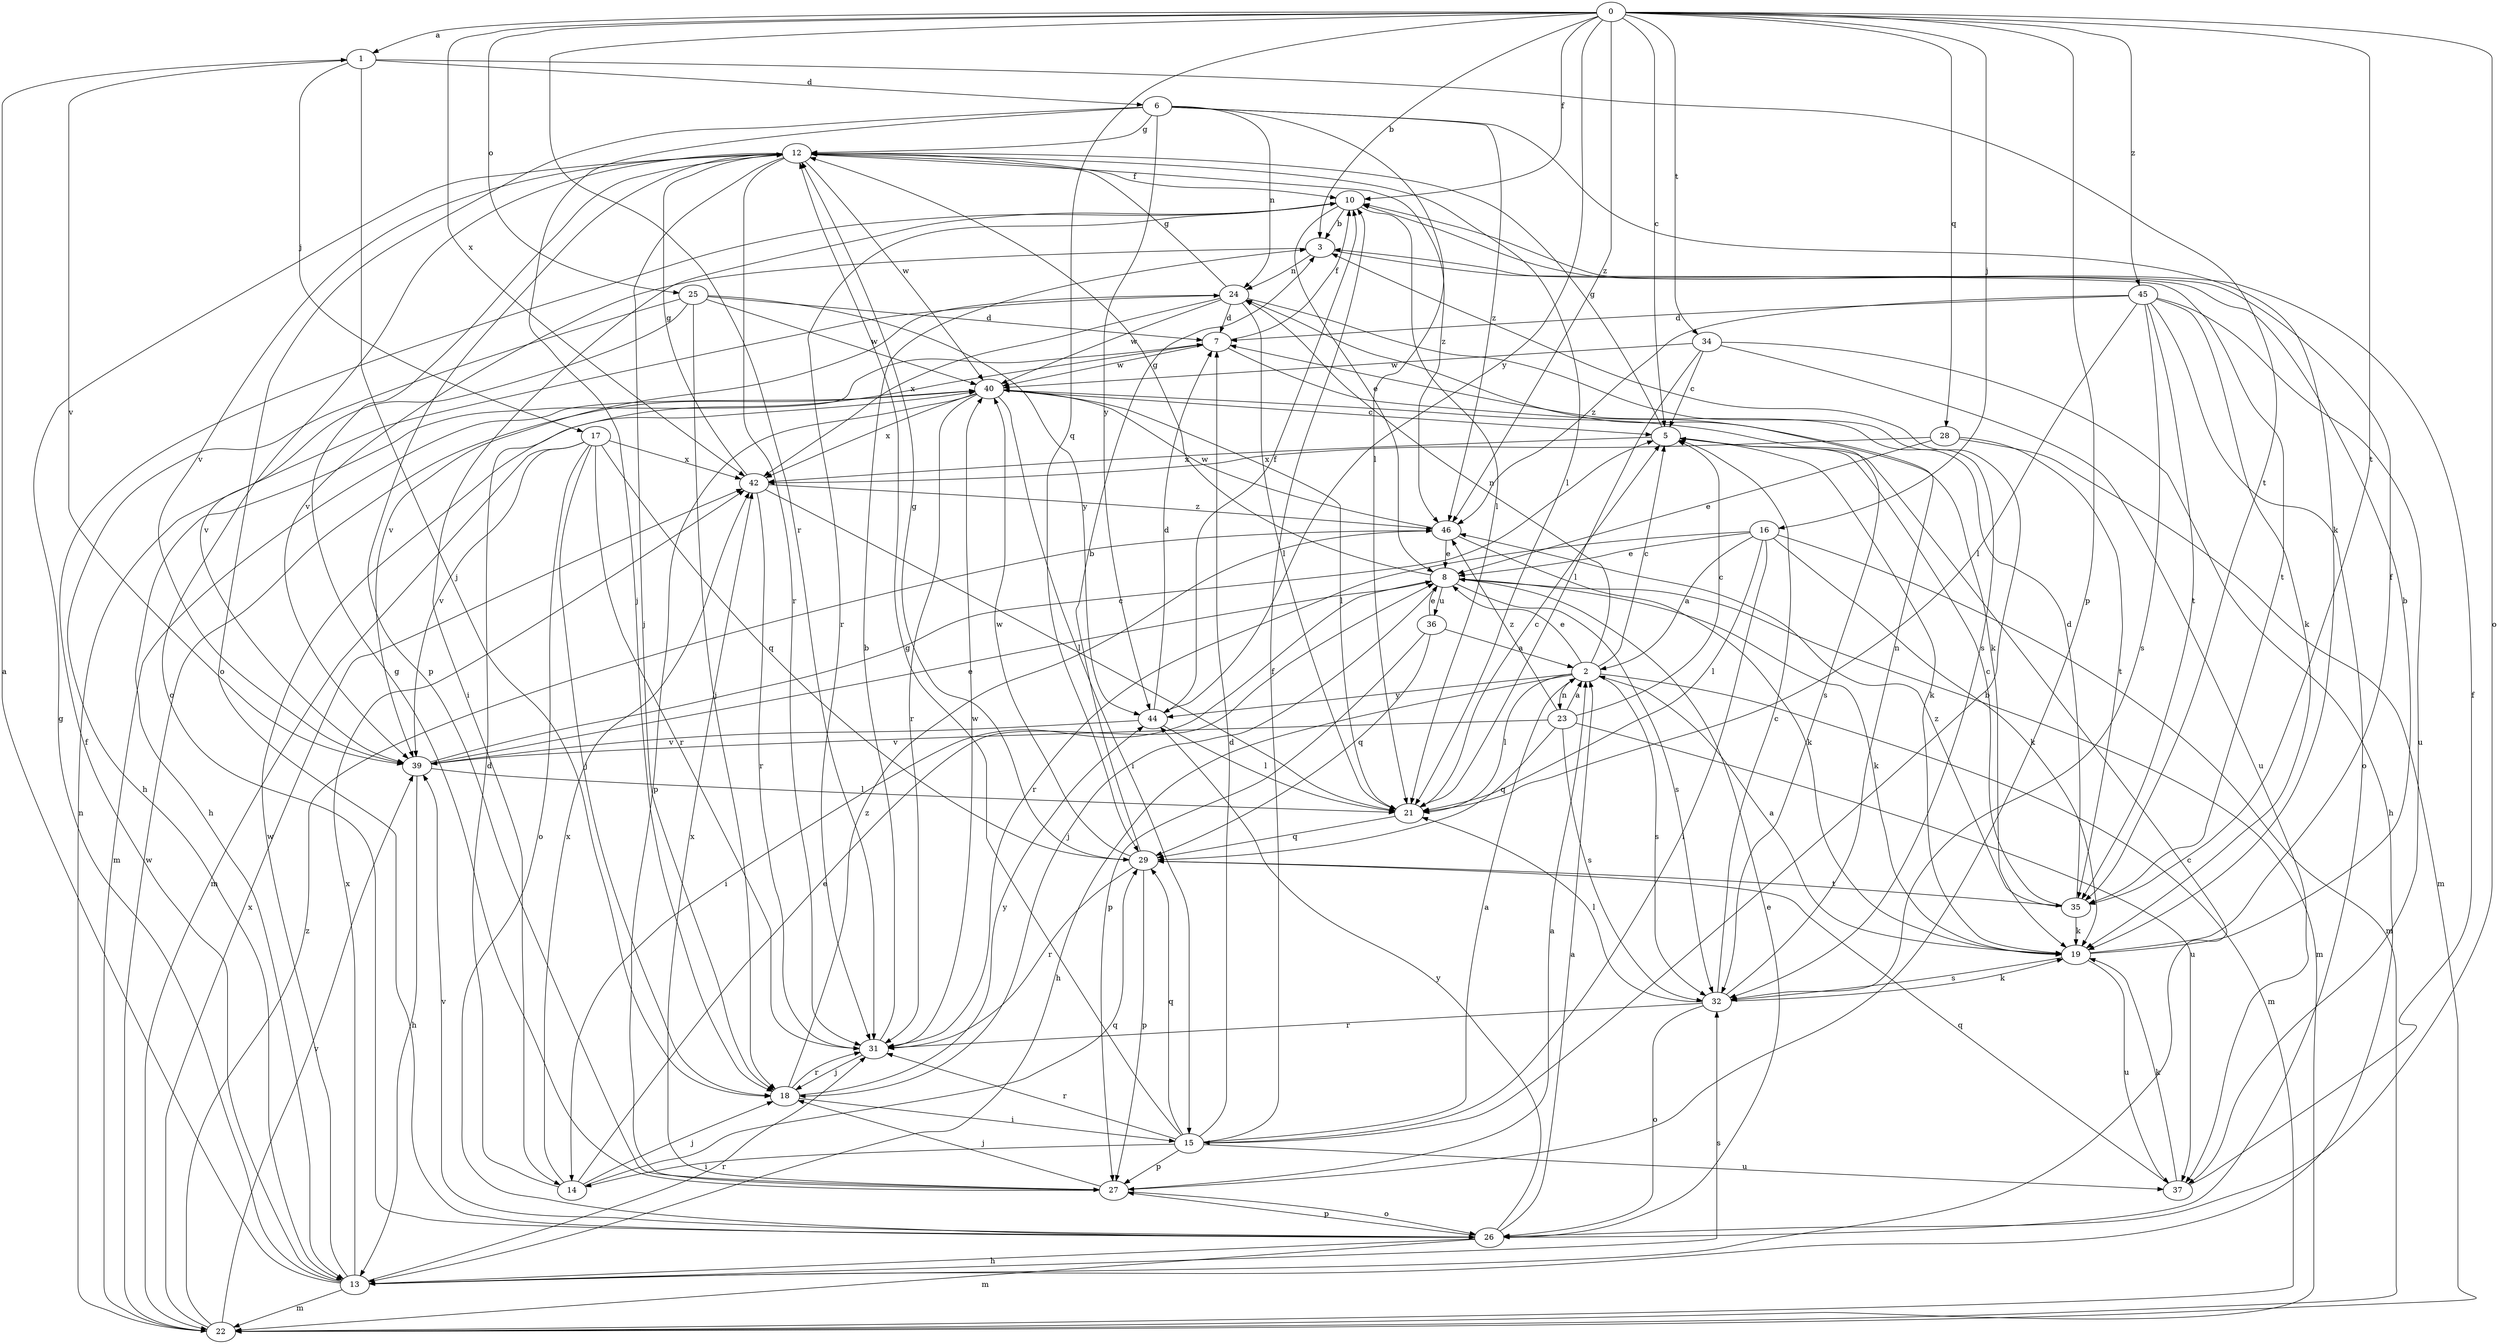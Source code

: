 strict digraph  {
0;
1;
2;
3;
5;
6;
7;
8;
10;
12;
13;
14;
15;
16;
17;
18;
19;
21;
22;
23;
24;
25;
26;
27;
28;
29;
31;
32;
34;
35;
36;
37;
39;
40;
42;
44;
45;
46;
0 -> 1  [label=a];
0 -> 3  [label=b];
0 -> 5  [label=c];
0 -> 10  [label=f];
0 -> 16  [label=j];
0 -> 25  [label=o];
0 -> 26  [label=o];
0 -> 27  [label=p];
0 -> 28  [label=q];
0 -> 29  [label=q];
0 -> 31  [label=r];
0 -> 34  [label=t];
0 -> 35  [label=t];
0 -> 42  [label=x];
0 -> 44  [label=y];
0 -> 45  [label=z];
0 -> 46  [label=z];
1 -> 6  [label=d];
1 -> 17  [label=j];
1 -> 18  [label=j];
1 -> 35  [label=t];
1 -> 39  [label=v];
2 -> 5  [label=c];
2 -> 8  [label=e];
2 -> 13  [label=h];
2 -> 21  [label=l];
2 -> 22  [label=m];
2 -> 23  [label=n];
2 -> 24  [label=n];
2 -> 32  [label=s];
2 -> 44  [label=y];
3 -> 24  [label=n];
3 -> 35  [label=t];
3 -> 39  [label=v];
5 -> 12  [label=g];
5 -> 19  [label=k];
5 -> 42  [label=x];
6 -> 12  [label=g];
6 -> 18  [label=j];
6 -> 19  [label=k];
6 -> 21  [label=l];
6 -> 24  [label=n];
6 -> 26  [label=o];
6 -> 44  [label=y];
6 -> 46  [label=z];
7 -> 10  [label=f];
7 -> 13  [label=h];
7 -> 19  [label=k];
7 -> 40  [label=w];
8 -> 12  [label=g];
8 -> 14  [label=i];
8 -> 18  [label=j];
8 -> 19  [label=k];
8 -> 22  [label=m];
8 -> 32  [label=s];
8 -> 36  [label=u];
10 -> 3  [label=b];
10 -> 8  [label=e];
10 -> 14  [label=i];
10 -> 21  [label=l];
10 -> 31  [label=r];
12 -> 10  [label=f];
12 -> 18  [label=j];
12 -> 21  [label=l];
12 -> 26  [label=o];
12 -> 27  [label=p];
12 -> 31  [label=r];
12 -> 39  [label=v];
12 -> 40  [label=w];
12 -> 46  [label=z];
13 -> 1  [label=a];
13 -> 5  [label=c];
13 -> 10  [label=f];
13 -> 12  [label=g];
13 -> 22  [label=m];
13 -> 31  [label=r];
13 -> 32  [label=s];
13 -> 40  [label=w];
13 -> 42  [label=x];
14 -> 7  [label=d];
14 -> 8  [label=e];
14 -> 18  [label=j];
14 -> 29  [label=q];
14 -> 42  [label=x];
15 -> 2  [label=a];
15 -> 3  [label=b];
15 -> 7  [label=d];
15 -> 10  [label=f];
15 -> 12  [label=g];
15 -> 14  [label=i];
15 -> 27  [label=p];
15 -> 29  [label=q];
15 -> 31  [label=r];
15 -> 37  [label=u];
16 -> 2  [label=a];
16 -> 8  [label=e];
16 -> 15  [label=i];
16 -> 19  [label=k];
16 -> 21  [label=l];
16 -> 22  [label=m];
16 -> 31  [label=r];
17 -> 18  [label=j];
17 -> 22  [label=m];
17 -> 26  [label=o];
17 -> 29  [label=q];
17 -> 31  [label=r];
17 -> 39  [label=v];
17 -> 42  [label=x];
18 -> 15  [label=i];
18 -> 31  [label=r];
18 -> 44  [label=y];
18 -> 46  [label=z];
19 -> 2  [label=a];
19 -> 3  [label=b];
19 -> 10  [label=f];
19 -> 32  [label=s];
19 -> 37  [label=u];
21 -> 5  [label=c];
21 -> 29  [label=q];
22 -> 24  [label=n];
22 -> 39  [label=v];
22 -> 40  [label=w];
22 -> 42  [label=x];
22 -> 46  [label=z];
23 -> 2  [label=a];
23 -> 5  [label=c];
23 -> 29  [label=q];
23 -> 32  [label=s];
23 -> 37  [label=u];
23 -> 39  [label=v];
23 -> 46  [label=z];
24 -> 7  [label=d];
24 -> 12  [label=g];
24 -> 21  [label=l];
24 -> 32  [label=s];
24 -> 39  [label=v];
24 -> 40  [label=w];
24 -> 42  [label=x];
25 -> 7  [label=d];
25 -> 13  [label=h];
25 -> 18  [label=j];
25 -> 39  [label=v];
25 -> 40  [label=w];
25 -> 44  [label=y];
26 -> 2  [label=a];
26 -> 8  [label=e];
26 -> 13  [label=h];
26 -> 22  [label=m];
26 -> 27  [label=p];
26 -> 39  [label=v];
26 -> 44  [label=y];
27 -> 2  [label=a];
27 -> 12  [label=g];
27 -> 18  [label=j];
27 -> 26  [label=o];
27 -> 42  [label=x];
28 -> 8  [label=e];
28 -> 22  [label=m];
28 -> 35  [label=t];
28 -> 42  [label=x];
29 -> 3  [label=b];
29 -> 12  [label=g];
29 -> 27  [label=p];
29 -> 31  [label=r];
29 -> 35  [label=t];
29 -> 40  [label=w];
31 -> 3  [label=b];
31 -> 18  [label=j];
31 -> 40  [label=w];
32 -> 5  [label=c];
32 -> 19  [label=k];
32 -> 21  [label=l];
32 -> 24  [label=n];
32 -> 26  [label=o];
32 -> 31  [label=r];
34 -> 5  [label=c];
34 -> 13  [label=h];
34 -> 21  [label=l];
34 -> 37  [label=u];
34 -> 40  [label=w];
35 -> 5  [label=c];
35 -> 7  [label=d];
35 -> 19  [label=k];
35 -> 46  [label=z];
36 -> 2  [label=a];
36 -> 8  [label=e];
36 -> 27  [label=p];
36 -> 29  [label=q];
37 -> 10  [label=f];
37 -> 19  [label=k];
37 -> 29  [label=q];
39 -> 5  [label=c];
39 -> 8  [label=e];
39 -> 13  [label=h];
39 -> 21  [label=l];
40 -> 5  [label=c];
40 -> 15  [label=i];
40 -> 21  [label=l];
40 -> 22  [label=m];
40 -> 27  [label=p];
40 -> 31  [label=r];
40 -> 32  [label=s];
40 -> 42  [label=x];
42 -> 12  [label=g];
42 -> 21  [label=l];
42 -> 31  [label=r];
42 -> 46  [label=z];
44 -> 7  [label=d];
44 -> 10  [label=f];
44 -> 21  [label=l];
44 -> 39  [label=v];
45 -> 7  [label=d];
45 -> 19  [label=k];
45 -> 21  [label=l];
45 -> 26  [label=o];
45 -> 32  [label=s];
45 -> 35  [label=t];
45 -> 37  [label=u];
45 -> 46  [label=z];
46 -> 8  [label=e];
46 -> 19  [label=k];
46 -> 40  [label=w];
}
